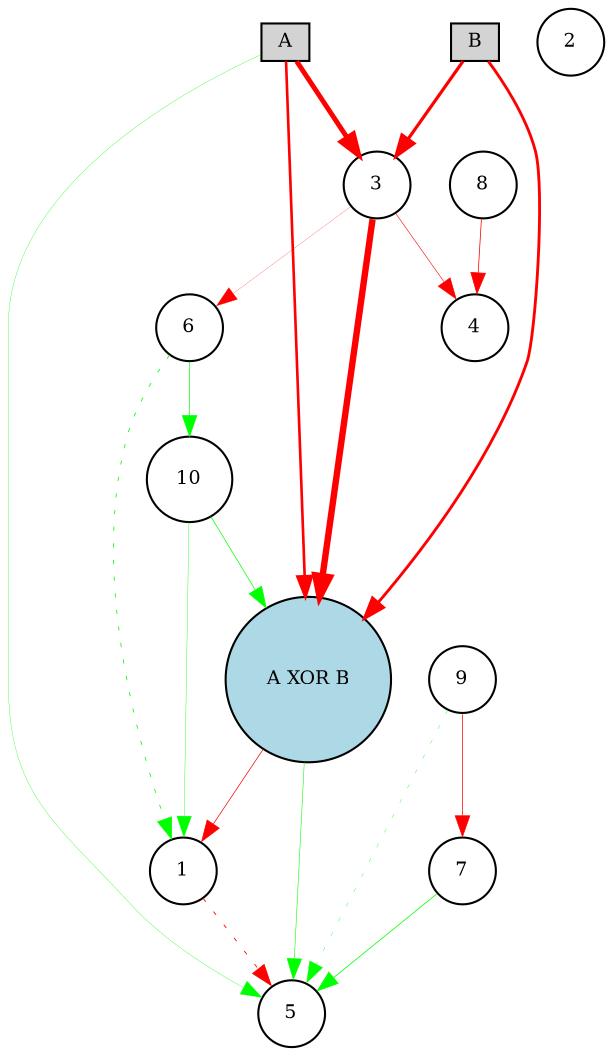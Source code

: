 digraph {
	node [fontsize=9 height=0.2 shape=circle width=0.2]
	A [fillcolor=lightgray shape=box style=filled]
	B [fillcolor=lightgray shape=box style=filled]
	"A XOR B" [fillcolor=lightblue style=filled]
	1 [fillcolor=white style=filled]
	2 [fillcolor=white style=filled]
	3 [fillcolor=white style=filled]
	4 [fillcolor=white style=filled]
	5 [fillcolor=white style=filled]
	6 [fillcolor=white style=filled]
	7 [fillcolor=white style=filled]
	8 [fillcolor=white style=filled]
	9 [fillcolor=white style=filled]
	10 [fillcolor=white style=filled]
		"A XOR B" -> 1 [color=red penwidth=0.34042900297194345 style=solid]
		A -> 3 [color=red penwidth=2.361088036224753 style=solid]
		A -> "A XOR B" [color=red penwidth=1.2700415488114063 style=solid]
		B -> 3 [color=red penwidth=1.5384045713753203 style=solid]
		6 -> 1 [color=green penwidth=0.3914113508705699 style=dotted]
		6 -> 10 [color=green penwidth=0.3215864679178125 style=solid]
		B -> "A XOR B" [color=red penwidth=1.3754806810842222 style=solid]
		3 -> "A XOR B" [color=red penwidth=3.076000137655716 style=solid]
		3 -> 6 [color=red penwidth=0.10745904209681033 style=solid]
		1 -> 5 [color=red penwidth=0.4169075845438509 style=dotted]
		7 -> 5 [color=green penwidth=0.36596897768192926 style=solid]
		"A XOR B" -> 5 [color=green penwidth=0.2679431117694656 style=solid]
		A -> 5 [color=green penwidth=0.15508743019794363 style=solid]
		10 -> "A XOR B" [color=green penwidth=0.3376952940771255 style=solid]
		10 -> 1 [color=green penwidth=0.184918349088398 style=solid]
		9 -> 5 [color=green penwidth=0.17934448773343886 style=dotted]
		8 -> 4 [color=red penwidth=0.37359818164373115 style=solid]
		3 -> 4 [color=red penwidth=0.2800661173450299 style=solid]
		9 -> 7 [color=red penwidth=0.35721632546216 style=solid]
}
